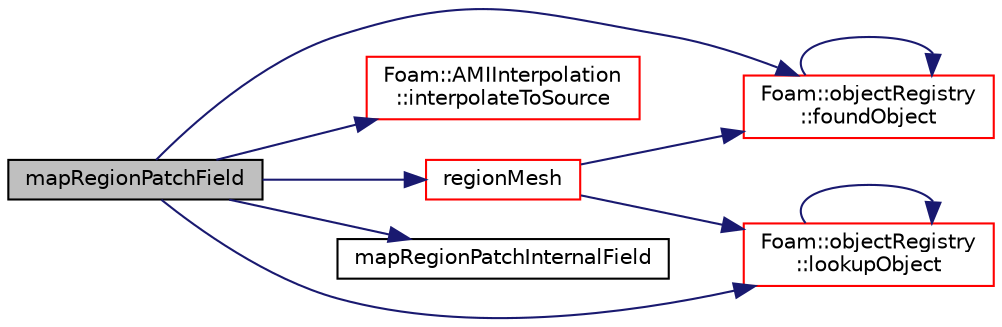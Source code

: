 digraph "mapRegionPatchField"
{
  bgcolor="transparent";
  edge [fontname="Helvetica",fontsize="10",labelfontname="Helvetica",labelfontsize="10"];
  node [fontname="Helvetica",fontsize="10",shape=record];
  rankdir="LR";
  Node2967 [label="mapRegionPatchField",height=0.2,width=0.4,color="black", fillcolor="grey75", style="filled", fontcolor="black"];
  Node2967 -> Node2968 [color="midnightblue",fontsize="10",style="solid",fontname="Helvetica"];
  Node2968 [label="Foam::objectRegistry\l::foundObject",height=0.2,width=0.4,color="red",URL="$a27433.html#afb1fd730975d12fa5bcd4252fbf2b92c",tooltip="Is the named Type found? "];
  Node2968 -> Node2968 [color="midnightblue",fontsize="10",style="solid",fontname="Helvetica"];
  Node2967 -> Node2979 [color="midnightblue",fontsize="10",style="solid",fontname="Helvetica"];
  Node2979 [label="Foam::AMIInterpolation\l::interpolateToSource",height=0.2,width=0.4,color="red",URL="$a25997.html#a4a40563419f839dbb3e342e64a15991a",tooltip="Interpolate from target to source with supplied op. "];
  Node2967 -> Node3023 [color="midnightblue",fontsize="10",style="solid",fontname="Helvetica"];
  Node3023 [label="Foam::objectRegistry\l::lookupObject",height=0.2,width=0.4,color="red",URL="$a27433.html#a8b49296f8410366342c524250612c2aa",tooltip="Lookup and return the object of the given Type. "];
  Node3023 -> Node3023 [color="midnightblue",fontsize="10",style="solid",fontname="Helvetica"];
  Node2967 -> Node3024 [color="midnightblue",fontsize="10",style="solid",fontname="Helvetica"];
  Node3024 [label="mapRegionPatchInternalField",height=0.2,width=0.4,color="black",URL="$a30073.html#a43f066271d89dcabd5aefdcb72c1059d",tooltip="Map patch internal field from another region model to local. "];
  Node2967 -> Node3025 [color="midnightblue",fontsize="10",style="solid",fontname="Helvetica"];
  Node3025 [label="regionMesh",height=0.2,width=0.4,color="red",URL="$a30073.html#a89a37969c20983ee143c612486ce5313",tooltip="Return the region mesh database. "];
  Node3025 -> Node2968 [color="midnightblue",fontsize="10",style="solid",fontname="Helvetica"];
  Node3025 -> Node3023 [color="midnightblue",fontsize="10",style="solid",fontname="Helvetica"];
}
